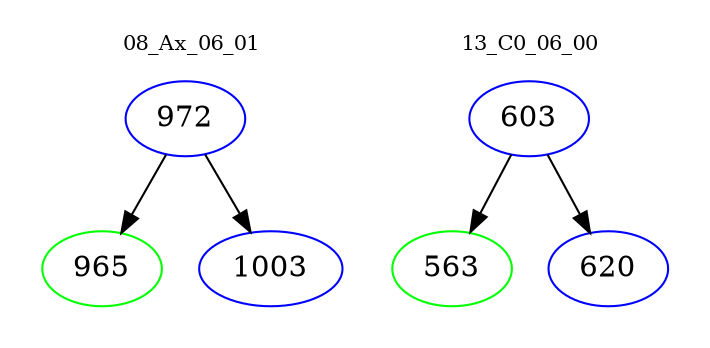 digraph{
subgraph cluster_0 {
color = white
label = "08_Ax_06_01";
fontsize=10;
T0_972 [label="972", color="blue"]
T0_972 -> T0_965 [color="black"]
T0_965 [label="965", color="green"]
T0_972 -> T0_1003 [color="black"]
T0_1003 [label="1003", color="blue"]
}
subgraph cluster_1 {
color = white
label = "13_C0_06_00";
fontsize=10;
T1_603 [label="603", color="blue"]
T1_603 -> T1_563 [color="black"]
T1_563 [label="563", color="green"]
T1_603 -> T1_620 [color="black"]
T1_620 [label="620", color="blue"]
}
}
